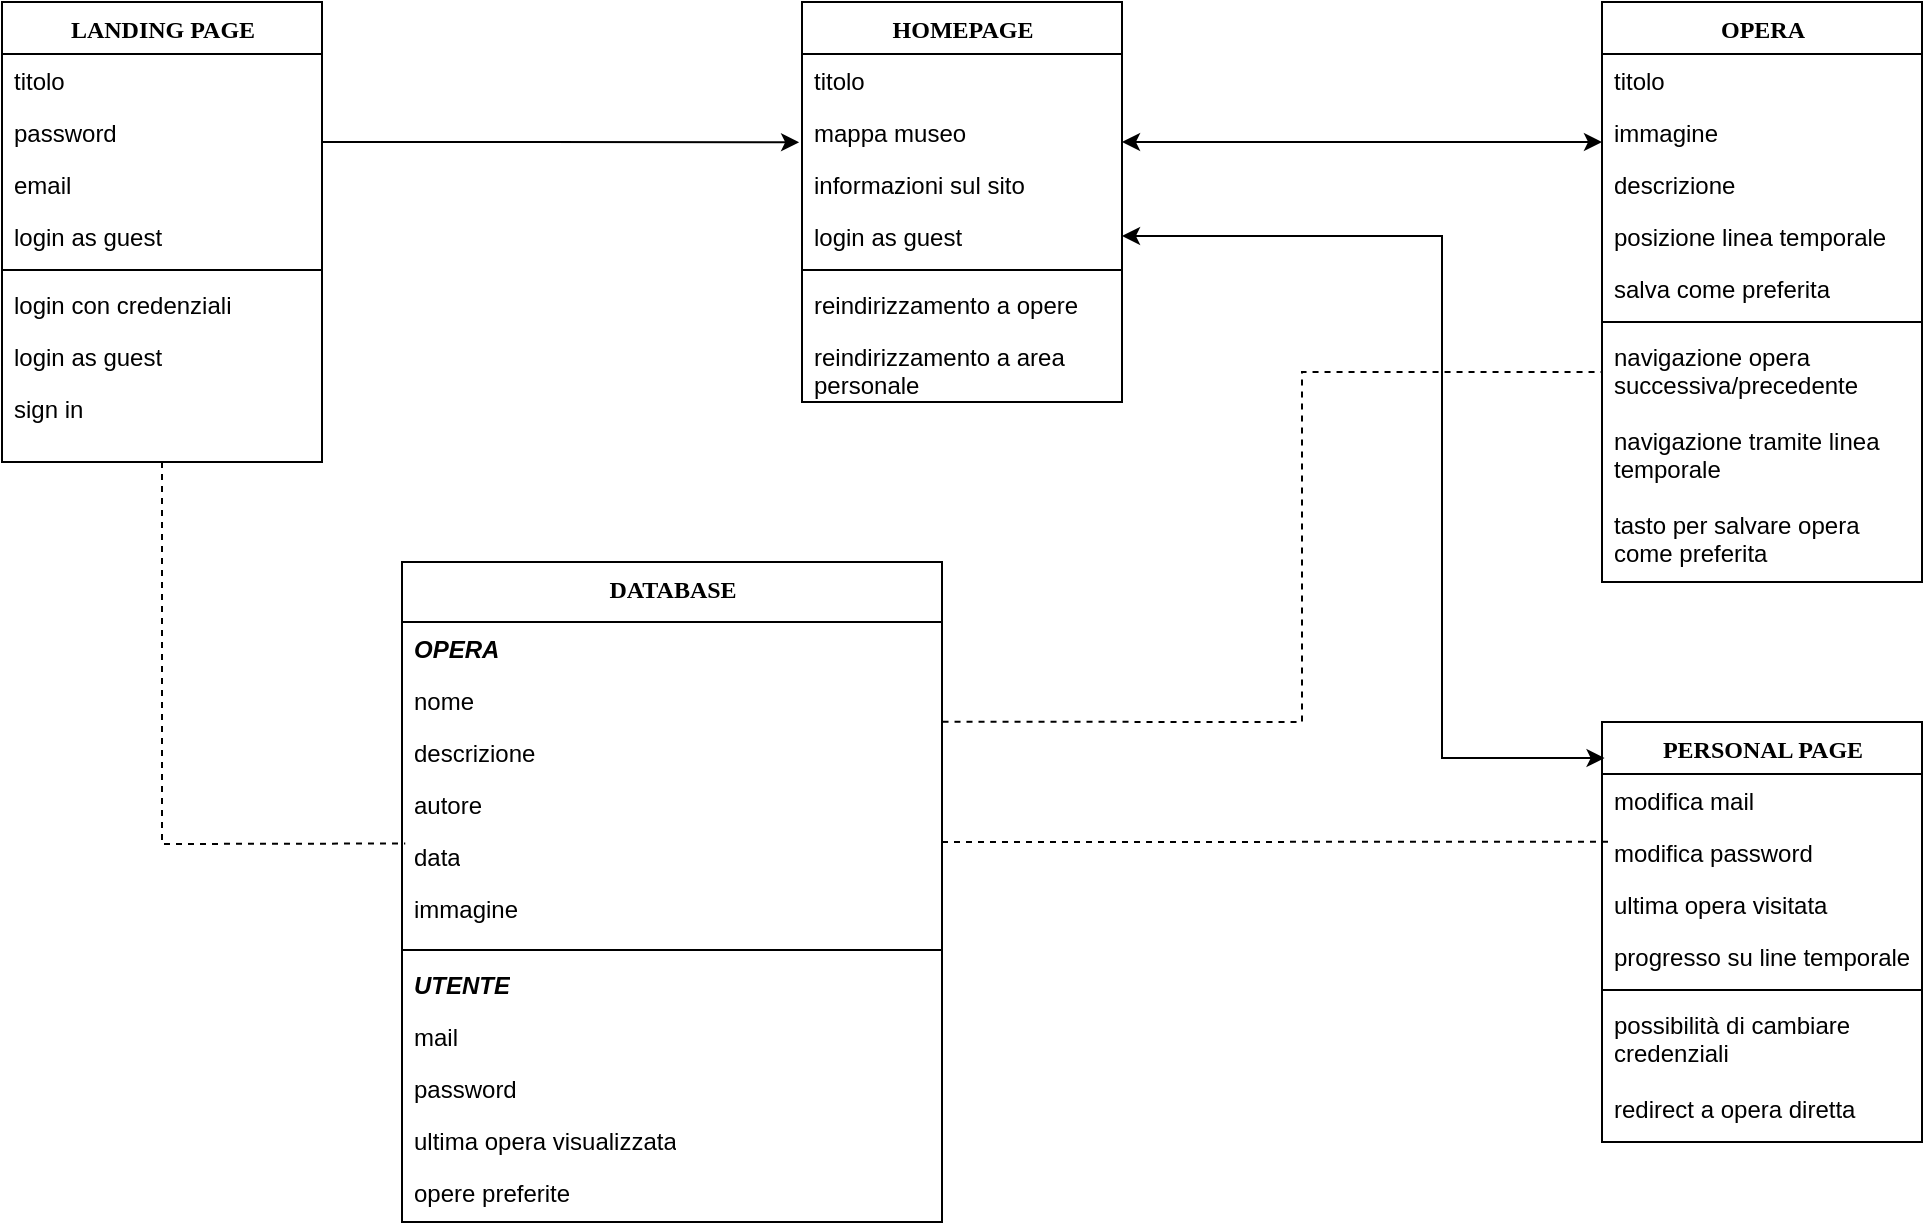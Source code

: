 <mxfile version="26.1.0">
  <diagram name="Page-1" id="9f46799a-70d6-7492-0946-bef42562c5a5">
    <mxGraphModel dx="1247" dy="821" grid="1" gridSize="10" guides="1" tooltips="1" connect="1" arrows="1" fold="1" page="1" pageScale="1" pageWidth="1100" pageHeight="850" background="none" math="0" shadow="0">
      <root>
        <mxCell id="0" />
        <mxCell id="1" parent="0" />
        <mxCell id="78961159f06e98e8-17" value="LANDING PAGE" style="swimlane;html=1;fontStyle=1;align=center;verticalAlign=top;childLayout=stackLayout;horizontal=1;startSize=26;horizontalStack=0;resizeParent=1;resizeLast=0;collapsible=1;marginBottom=0;swimlaneFillColor=#ffffff;rounded=0;shadow=0;comic=0;labelBackgroundColor=none;strokeWidth=1;fillColor=none;fontFamily=Verdana;fontSize=12" parent="1" vertex="1">
          <mxGeometry x="80" y="80" width="160" height="230" as="geometry" />
        </mxCell>
        <mxCell id="78961159f06e98e8-21" value="&lt;div&gt;titolo&lt;/div&gt;&lt;div&gt;&lt;br&gt;&lt;/div&gt;" style="text;html=1;strokeColor=none;fillColor=none;align=left;verticalAlign=top;spacingLeft=4;spacingRight=4;whiteSpace=wrap;overflow=hidden;rotatable=0;points=[[0,0.5],[1,0.5]];portConstraint=eastwest;" parent="78961159f06e98e8-17" vertex="1">
          <mxGeometry y="26" width="160" height="26" as="geometry" />
        </mxCell>
        <mxCell id="78961159f06e98e8-23" value="password" style="text;html=1;strokeColor=none;fillColor=none;align=left;verticalAlign=top;spacingLeft=4;spacingRight=4;whiteSpace=wrap;overflow=hidden;rotatable=0;points=[[0,0.5],[1,0.5]];portConstraint=eastwest;" parent="78961159f06e98e8-17" vertex="1">
          <mxGeometry y="52" width="160" height="26" as="geometry" />
        </mxCell>
        <mxCell id="SRX9MbeTftiWwYwlmaXi-3" value="email&lt;span style=&quot;white-space: pre;&quot;&gt;&#x9;&lt;/span&gt;" style="text;html=1;strokeColor=none;fillColor=none;align=left;verticalAlign=top;spacingLeft=4;spacingRight=4;whiteSpace=wrap;overflow=hidden;rotatable=0;points=[[0,0.5],[1,0.5]];portConstraint=eastwest;" vertex="1" parent="78961159f06e98e8-17">
          <mxGeometry y="78" width="160" height="26" as="geometry" />
        </mxCell>
        <mxCell id="78961159f06e98e8-25" value="login as guest" style="text;html=1;strokeColor=none;fillColor=none;align=left;verticalAlign=top;spacingLeft=4;spacingRight=4;whiteSpace=wrap;overflow=hidden;rotatable=0;points=[[0,0.5],[1,0.5]];portConstraint=eastwest;" parent="78961159f06e98e8-17" vertex="1">
          <mxGeometry y="104" width="160" height="26" as="geometry" />
        </mxCell>
        <mxCell id="78961159f06e98e8-19" value="" style="line;html=1;strokeWidth=1;fillColor=none;align=left;verticalAlign=middle;spacingTop=-1;spacingLeft=3;spacingRight=3;rotatable=0;labelPosition=right;points=[];portConstraint=eastwest;" parent="78961159f06e98e8-17" vertex="1">
          <mxGeometry y="130" width="160" height="8" as="geometry" />
        </mxCell>
        <mxCell id="78961159f06e98e8-20" value="login con credenziali&lt;span style=&quot;white-space: pre;&quot;&gt;&#x9;&lt;/span&gt;" style="text;html=1;strokeColor=none;fillColor=none;align=left;verticalAlign=top;spacingLeft=4;spacingRight=4;whiteSpace=wrap;overflow=hidden;rotatable=0;points=[[0,0.5],[1,0.5]];portConstraint=eastwest;" parent="78961159f06e98e8-17" vertex="1">
          <mxGeometry y="138" width="160" height="26" as="geometry" />
        </mxCell>
        <mxCell id="78961159f06e98e8-27" value="login as guest" style="text;html=1;strokeColor=none;fillColor=none;align=left;verticalAlign=top;spacingLeft=4;spacingRight=4;whiteSpace=wrap;overflow=hidden;rotatable=0;points=[[0,0.5],[1,0.5]];portConstraint=eastwest;" parent="78961159f06e98e8-17" vertex="1">
          <mxGeometry y="164" width="160" height="26" as="geometry" />
        </mxCell>
        <mxCell id="SRX9MbeTftiWwYwlmaXi-42" value="sign in" style="text;html=1;strokeColor=none;fillColor=none;align=left;verticalAlign=top;spacingLeft=4;spacingRight=4;whiteSpace=wrap;overflow=hidden;rotatable=0;points=[[0,0.5],[1,0.5]];portConstraint=eastwest;" vertex="1" parent="78961159f06e98e8-17">
          <mxGeometry y="190" width="160" height="26" as="geometry" />
        </mxCell>
        <mxCell id="SRX9MbeTftiWwYwlmaXi-4" value="" style="endArrow=classic;html=1;rounded=0;exitX=1.009;exitY=0.656;exitDx=0;exitDy=0;exitPerimeter=0;entryX=-0.009;entryY=0.698;entryDx=0;entryDy=0;entryPerimeter=0;" edge="1" parent="1" target="SRX9MbeTftiWwYwlmaXi-9">
          <mxGeometry width="50" height="50" relative="1" as="geometry">
            <mxPoint x="240.0" y="150.056" as="sourcePoint" />
            <mxPoint x="398.56" y="150" as="targetPoint" />
            <Array as="points">
              <mxPoint x="348.56" y="150" />
            </Array>
          </mxGeometry>
        </mxCell>
        <mxCell id="SRX9MbeTftiWwYwlmaXi-7" value="HOMEPAGE" style="swimlane;html=1;fontStyle=1;align=center;verticalAlign=top;childLayout=stackLayout;horizontal=1;startSize=26;horizontalStack=0;resizeParent=1;resizeLast=0;collapsible=1;marginBottom=0;swimlaneFillColor=#ffffff;rounded=0;shadow=0;comic=0;labelBackgroundColor=none;strokeWidth=1;fillColor=none;fontFamily=Verdana;fontSize=12" vertex="1" parent="1">
          <mxGeometry x="480" y="80" width="160" height="200" as="geometry" />
        </mxCell>
        <mxCell id="SRX9MbeTftiWwYwlmaXi-8" value="titolo" style="text;html=1;strokeColor=none;fillColor=none;align=left;verticalAlign=top;spacingLeft=4;spacingRight=4;whiteSpace=wrap;overflow=hidden;rotatable=0;points=[[0,0.5],[1,0.5]];portConstraint=eastwest;" vertex="1" parent="SRX9MbeTftiWwYwlmaXi-7">
          <mxGeometry y="26" width="160" height="26" as="geometry" />
        </mxCell>
        <mxCell id="SRX9MbeTftiWwYwlmaXi-9" value="mappa museo " style="text;html=1;strokeColor=none;fillColor=none;align=left;verticalAlign=top;spacingLeft=4;spacingRight=4;whiteSpace=wrap;overflow=hidden;rotatable=0;points=[[0,0.5],[1,0.5]];portConstraint=eastwest;" vertex="1" parent="SRX9MbeTftiWwYwlmaXi-7">
          <mxGeometry y="52" width="160" height="26" as="geometry" />
        </mxCell>
        <mxCell id="SRX9MbeTftiWwYwlmaXi-10" value="informazioni sul sito" style="text;html=1;strokeColor=none;fillColor=none;align=left;verticalAlign=top;spacingLeft=4;spacingRight=4;whiteSpace=wrap;overflow=hidden;rotatable=0;points=[[0,0.5],[1,0.5]];portConstraint=eastwest;" vertex="1" parent="SRX9MbeTftiWwYwlmaXi-7">
          <mxGeometry y="78" width="160" height="26" as="geometry" />
        </mxCell>
        <mxCell id="SRX9MbeTftiWwYwlmaXi-11" value="login as guest" style="text;html=1;strokeColor=none;fillColor=none;align=left;verticalAlign=top;spacingLeft=4;spacingRight=4;whiteSpace=wrap;overflow=hidden;rotatable=0;points=[[0,0.5],[1,0.5]];portConstraint=eastwest;" vertex="1" parent="SRX9MbeTftiWwYwlmaXi-7">
          <mxGeometry y="104" width="160" height="26" as="geometry" />
        </mxCell>
        <mxCell id="SRX9MbeTftiWwYwlmaXi-12" value="" style="line;html=1;strokeWidth=1;fillColor=none;align=left;verticalAlign=middle;spacingTop=-1;spacingLeft=3;spacingRight=3;rotatable=0;labelPosition=right;points=[];portConstraint=eastwest;" vertex="1" parent="SRX9MbeTftiWwYwlmaXi-7">
          <mxGeometry y="130" width="160" height="8" as="geometry" />
        </mxCell>
        <mxCell id="SRX9MbeTftiWwYwlmaXi-13" value="reindirizzamento a opere" style="text;html=1;strokeColor=none;fillColor=none;align=left;verticalAlign=top;spacingLeft=4;spacingRight=4;whiteSpace=wrap;overflow=hidden;rotatable=0;points=[[0,0.5],[1,0.5]];portConstraint=eastwest;" vertex="1" parent="SRX9MbeTftiWwYwlmaXi-7">
          <mxGeometry y="138" width="160" height="26" as="geometry" />
        </mxCell>
        <mxCell id="SRX9MbeTftiWwYwlmaXi-43" value="reindirizzamento a area personale" style="text;html=1;strokeColor=none;fillColor=none;align=left;verticalAlign=top;spacingLeft=4;spacingRight=4;whiteSpace=wrap;overflow=hidden;rotatable=0;points=[[0,0.5],[1,0.5]];portConstraint=eastwest;" vertex="1" parent="SRX9MbeTftiWwYwlmaXi-7">
          <mxGeometry y="164" width="160" height="36" as="geometry" />
        </mxCell>
        <mxCell id="SRX9MbeTftiWwYwlmaXi-15" value="OPERA" style="swimlane;html=1;fontStyle=1;align=center;verticalAlign=top;childLayout=stackLayout;horizontal=1;startSize=26;horizontalStack=0;resizeParent=1;resizeLast=0;collapsible=1;marginBottom=0;swimlaneFillColor=#ffffff;rounded=0;shadow=0;comic=0;labelBackgroundColor=none;strokeWidth=1;fillColor=none;fontFamily=Verdana;fontSize=12" vertex="1" parent="1">
          <mxGeometry x="880" y="80" width="160" height="290" as="geometry" />
        </mxCell>
        <mxCell id="SRX9MbeTftiWwYwlmaXi-16" value="titolo" style="text;html=1;strokeColor=none;fillColor=none;align=left;verticalAlign=top;spacingLeft=4;spacingRight=4;whiteSpace=wrap;overflow=hidden;rotatable=0;points=[[0,0.5],[1,0.5]];portConstraint=eastwest;" vertex="1" parent="SRX9MbeTftiWwYwlmaXi-15">
          <mxGeometry y="26" width="160" height="26" as="geometry" />
        </mxCell>
        <mxCell id="SRX9MbeTftiWwYwlmaXi-17" value="immagine" style="text;html=1;strokeColor=none;fillColor=none;align=left;verticalAlign=top;spacingLeft=4;spacingRight=4;whiteSpace=wrap;overflow=hidden;rotatable=0;points=[[0,0.5],[1,0.5]];portConstraint=eastwest;" vertex="1" parent="SRX9MbeTftiWwYwlmaXi-15">
          <mxGeometry y="52" width="160" height="26" as="geometry" />
        </mxCell>
        <mxCell id="SRX9MbeTftiWwYwlmaXi-18" value="descrizione" style="text;html=1;strokeColor=none;fillColor=none;align=left;verticalAlign=top;spacingLeft=4;spacingRight=4;whiteSpace=wrap;overflow=hidden;rotatable=0;points=[[0,0.5],[1,0.5]];portConstraint=eastwest;" vertex="1" parent="SRX9MbeTftiWwYwlmaXi-15">
          <mxGeometry y="78" width="160" height="26" as="geometry" />
        </mxCell>
        <mxCell id="SRX9MbeTftiWwYwlmaXi-19" value="posizione linea temporale" style="text;html=1;strokeColor=none;fillColor=none;align=left;verticalAlign=top;spacingLeft=4;spacingRight=4;whiteSpace=wrap;overflow=hidden;rotatable=0;points=[[0,0.5],[1,0.5]];portConstraint=eastwest;" vertex="1" parent="SRX9MbeTftiWwYwlmaXi-15">
          <mxGeometry y="104" width="160" height="26" as="geometry" />
        </mxCell>
        <mxCell id="SRX9MbeTftiWwYwlmaXi-34" value="salva come preferita" style="text;html=1;strokeColor=none;fillColor=none;align=left;verticalAlign=top;spacingLeft=4;spacingRight=4;whiteSpace=wrap;overflow=hidden;rotatable=0;points=[[0,0.5],[1,0.5]];portConstraint=eastwest;" vertex="1" parent="SRX9MbeTftiWwYwlmaXi-15">
          <mxGeometry y="130" width="160" height="26" as="geometry" />
        </mxCell>
        <mxCell id="SRX9MbeTftiWwYwlmaXi-20" value="" style="line;html=1;strokeWidth=1;fillColor=none;align=left;verticalAlign=middle;spacingTop=-1;spacingLeft=3;spacingRight=3;rotatable=0;labelPosition=right;points=[];portConstraint=eastwest;" vertex="1" parent="SRX9MbeTftiWwYwlmaXi-15">
          <mxGeometry y="156" width="160" height="8" as="geometry" />
        </mxCell>
        <mxCell id="SRX9MbeTftiWwYwlmaXi-21" value="navigazione opera successiva/precedente" style="text;html=1;strokeColor=none;fillColor=none;align=left;verticalAlign=top;spacingLeft=4;spacingRight=4;whiteSpace=wrap;overflow=hidden;rotatable=0;points=[[0,0.5],[1,0.5]];portConstraint=eastwest;" vertex="1" parent="SRX9MbeTftiWwYwlmaXi-15">
          <mxGeometry y="164" width="160" height="42" as="geometry" />
        </mxCell>
        <mxCell id="SRX9MbeTftiWwYwlmaXi-24" value="navigazione tramite linea temporale" style="text;html=1;strokeColor=none;fillColor=none;align=left;verticalAlign=top;spacingLeft=4;spacingRight=4;whiteSpace=wrap;overflow=hidden;rotatable=0;points=[[0,0.5],[1,0.5]];portConstraint=eastwest;" vertex="1" parent="SRX9MbeTftiWwYwlmaXi-15">
          <mxGeometry y="206" width="160" height="42" as="geometry" />
        </mxCell>
        <mxCell id="SRX9MbeTftiWwYwlmaXi-35" value="tasto per salvare opera come preferita" style="text;html=1;strokeColor=none;fillColor=none;align=left;verticalAlign=top;spacingLeft=4;spacingRight=4;whiteSpace=wrap;overflow=hidden;rotatable=0;points=[[0,0.5],[1,0.5]];portConstraint=eastwest;" vertex="1" parent="SRX9MbeTftiWwYwlmaXi-15">
          <mxGeometry y="248" width="160" height="42" as="geometry" />
        </mxCell>
        <mxCell id="SRX9MbeTftiWwYwlmaXi-25" value="PERSONAL PAGE" style="swimlane;html=1;fontStyle=1;align=center;verticalAlign=top;childLayout=stackLayout;horizontal=1;startSize=26;horizontalStack=0;resizeParent=1;resizeLast=0;collapsible=1;marginBottom=0;swimlaneFillColor=#ffffff;rounded=0;shadow=0;comic=0;labelBackgroundColor=none;strokeWidth=1;fillColor=none;fontFamily=Verdana;fontSize=12" vertex="1" parent="1">
          <mxGeometry x="880" y="440" width="160" height="210" as="geometry" />
        </mxCell>
        <mxCell id="SRX9MbeTftiWwYwlmaXi-26" value="modifica mail&lt;span style=&quot;white-space: pre;&quot;&gt;&#x9;&lt;/span&gt;" style="text;html=1;strokeColor=none;fillColor=none;align=left;verticalAlign=top;spacingLeft=4;spacingRight=4;whiteSpace=wrap;overflow=hidden;rotatable=0;points=[[0,0.5],[1,0.5]];portConstraint=eastwest;" vertex="1" parent="SRX9MbeTftiWwYwlmaXi-25">
          <mxGeometry y="26" width="160" height="26" as="geometry" />
        </mxCell>
        <mxCell id="SRX9MbeTftiWwYwlmaXi-27" value="modifica password" style="text;html=1;strokeColor=none;fillColor=none;align=left;verticalAlign=top;spacingLeft=4;spacingRight=4;whiteSpace=wrap;overflow=hidden;rotatable=0;points=[[0,0.5],[1,0.5]];portConstraint=eastwest;" vertex="1" parent="SRX9MbeTftiWwYwlmaXi-25">
          <mxGeometry y="52" width="160" height="26" as="geometry" />
        </mxCell>
        <mxCell id="SRX9MbeTftiWwYwlmaXi-28" value="ultima opera visitata" style="text;html=1;strokeColor=none;fillColor=none;align=left;verticalAlign=top;spacingLeft=4;spacingRight=4;whiteSpace=wrap;overflow=hidden;rotatable=0;points=[[0,0.5],[1,0.5]];portConstraint=eastwest;" vertex="1" parent="SRX9MbeTftiWwYwlmaXi-25">
          <mxGeometry y="78" width="160" height="26" as="geometry" />
        </mxCell>
        <mxCell id="SRX9MbeTftiWwYwlmaXi-29" value="progresso su line temporale" style="text;html=1;strokeColor=none;fillColor=none;align=left;verticalAlign=top;spacingLeft=4;spacingRight=4;whiteSpace=wrap;overflow=hidden;rotatable=0;points=[[0,0.5],[1,0.5]];portConstraint=eastwest;" vertex="1" parent="SRX9MbeTftiWwYwlmaXi-25">
          <mxGeometry y="104" width="160" height="26" as="geometry" />
        </mxCell>
        <mxCell id="SRX9MbeTftiWwYwlmaXi-30" value="" style="line;html=1;strokeWidth=1;fillColor=none;align=left;verticalAlign=middle;spacingTop=-1;spacingLeft=3;spacingRight=3;rotatable=0;labelPosition=right;points=[];portConstraint=eastwest;" vertex="1" parent="SRX9MbeTftiWwYwlmaXi-25">
          <mxGeometry y="130" width="160" height="8" as="geometry" />
        </mxCell>
        <mxCell id="SRX9MbeTftiWwYwlmaXi-31" value="possibilità di cambiare credenziali" style="text;html=1;strokeColor=none;fillColor=none;align=left;verticalAlign=top;spacingLeft=4;spacingRight=4;whiteSpace=wrap;overflow=hidden;rotatable=0;points=[[0,0.5],[1,0.5]];portConstraint=eastwest;" vertex="1" parent="SRX9MbeTftiWwYwlmaXi-25">
          <mxGeometry y="138" width="160" height="42" as="geometry" />
        </mxCell>
        <mxCell id="SRX9MbeTftiWwYwlmaXi-32" value="redirect a opera diretta" style="text;html=1;strokeColor=none;fillColor=none;align=left;verticalAlign=top;spacingLeft=4;spacingRight=4;whiteSpace=wrap;overflow=hidden;rotatable=0;points=[[0,0.5],[1,0.5]];portConstraint=eastwest;" vertex="1" parent="SRX9MbeTftiWwYwlmaXi-25">
          <mxGeometry y="180" width="160" height="26" as="geometry" />
        </mxCell>
        <mxCell id="SRX9MbeTftiWwYwlmaXi-49" value="" style="endArrow=classic;startArrow=classic;html=1;rounded=0;entryX=1;entryY=0.5;entryDx=0;entryDy=0;exitX=0.008;exitY=0.086;exitDx=0;exitDy=0;exitPerimeter=0;" edge="1" parent="1" source="SRX9MbeTftiWwYwlmaXi-25" target="SRX9MbeTftiWwYwlmaXi-11">
          <mxGeometry width="50" height="50" relative="1" as="geometry">
            <mxPoint x="878.56" y="458.16" as="sourcePoint" />
            <mxPoint x="640" y="260" as="targetPoint" />
            <Array as="points">
              <mxPoint x="800" y="458" />
              <mxPoint x="800" y="197" />
            </Array>
          </mxGeometry>
        </mxCell>
        <mxCell id="SRX9MbeTftiWwYwlmaXi-50" value="" style="endArrow=classic;startArrow=classic;html=1;rounded=0;entryX=1;entryY=0.5;entryDx=0;entryDy=0;exitX=0;exitY=0.5;exitDx=0;exitDy=0;" edge="1" parent="1">
          <mxGeometry width="50" height="50" relative="1" as="geometry">
            <mxPoint x="880" y="150.0" as="sourcePoint" />
            <mxPoint x="640" y="150.0" as="targetPoint" />
            <Array as="points">
              <mxPoint x="790" y="150" />
            </Array>
          </mxGeometry>
        </mxCell>
        <mxCell id="SRX9MbeTftiWwYwlmaXi-56" value="DATABASE" style="swimlane;html=1;fontStyle=1;align=center;verticalAlign=top;childLayout=stackLayout;horizontal=1;startSize=30;horizontalStack=0;resizeParent=1;resizeLast=0;collapsible=1;marginBottom=0;swimlaneFillColor=#ffffff;rounded=0;shadow=0;comic=0;labelBackgroundColor=none;strokeWidth=1;fillColor=none;fontFamily=Verdana;fontSize=12" vertex="1" parent="1">
          <mxGeometry x="280" y="360" width="270" height="330" as="geometry" />
        </mxCell>
        <mxCell id="SRX9MbeTftiWwYwlmaXi-57" value="&lt;b&gt;&lt;i&gt;OPERA&lt;/i&gt;&lt;/b&gt;" style="text;html=1;strokeColor=none;fillColor=none;align=left;verticalAlign=top;spacingLeft=4;spacingRight=4;whiteSpace=wrap;overflow=hidden;rotatable=0;points=[[0,0.5],[1,0.5]];portConstraint=eastwest;rounded=0;shadow=0;" vertex="1" parent="SRX9MbeTftiWwYwlmaXi-56">
          <mxGeometry y="30" width="270" height="26" as="geometry" />
        </mxCell>
        <mxCell id="SRX9MbeTftiWwYwlmaXi-58" value="nome" style="text;html=1;strokeColor=none;fillColor=none;align=left;verticalAlign=top;spacingLeft=4;spacingRight=4;whiteSpace=wrap;overflow=hidden;rotatable=0;points=[[0,0.5],[1,0.5]];portConstraint=eastwest;" vertex="1" parent="SRX9MbeTftiWwYwlmaXi-56">
          <mxGeometry y="56" width="270" height="26" as="geometry" />
        </mxCell>
        <mxCell id="SRX9MbeTftiWwYwlmaXi-59" value="descrizione" style="text;html=1;strokeColor=none;fillColor=none;align=left;verticalAlign=top;spacingLeft=4;spacingRight=4;whiteSpace=wrap;overflow=hidden;rotatable=0;points=[[0,0.5],[1,0.5]];portConstraint=eastwest;" vertex="1" parent="SRX9MbeTftiWwYwlmaXi-56">
          <mxGeometry y="82" width="270" height="26" as="geometry" />
        </mxCell>
        <mxCell id="SRX9MbeTftiWwYwlmaXi-62" value="&lt;div&gt;autore&lt;/div&gt;&lt;div&gt;&lt;br&gt;&lt;/div&gt;" style="text;html=1;strokeColor=none;fillColor=none;align=left;verticalAlign=top;spacingLeft=4;spacingRight=4;whiteSpace=wrap;overflow=hidden;rotatable=0;points=[[0,0.5],[1,0.5]];portConstraint=eastwest;" vertex="1" parent="SRX9MbeTftiWwYwlmaXi-56">
          <mxGeometry y="108" width="270" height="26" as="geometry" />
        </mxCell>
        <mxCell id="SRX9MbeTftiWwYwlmaXi-63" value="&lt;div&gt;data&lt;/div&gt;&lt;div&gt;&lt;br&gt;&lt;/div&gt;" style="text;html=1;strokeColor=none;fillColor=none;align=left;verticalAlign=top;spacingLeft=4;spacingRight=4;whiteSpace=wrap;overflow=hidden;rotatable=0;points=[[0,0.5],[1,0.5]];portConstraint=eastwest;" vertex="1" parent="SRX9MbeTftiWwYwlmaXi-56">
          <mxGeometry y="134" width="270" height="26" as="geometry" />
        </mxCell>
        <mxCell id="SRX9MbeTftiWwYwlmaXi-65" value="immagine" style="text;html=1;strokeColor=none;fillColor=none;align=left;verticalAlign=top;spacingLeft=4;spacingRight=4;whiteSpace=wrap;overflow=hidden;rotatable=0;points=[[0,0.5],[1,0.5]];portConstraint=eastwest;" vertex="1" parent="SRX9MbeTftiWwYwlmaXi-56">
          <mxGeometry y="160" width="270" height="30" as="geometry" />
        </mxCell>
        <mxCell id="SRX9MbeTftiWwYwlmaXi-67" value="" style="line;strokeWidth=1;fillColor=none;align=left;verticalAlign=middle;spacingTop=-1;spacingLeft=3;spacingRight=3;rotatable=0;labelPosition=right;points=[];portConstraint=eastwest;strokeColor=inherit;" vertex="1" parent="SRX9MbeTftiWwYwlmaXi-56">
          <mxGeometry y="190" width="270" height="8" as="geometry" />
        </mxCell>
        <mxCell id="SRX9MbeTftiWwYwlmaXi-68" value="&lt;b&gt;&lt;i&gt;UTENTE&lt;/i&gt;&lt;/b&gt;" style="text;html=1;strokeColor=none;fillColor=none;align=left;verticalAlign=top;spacingLeft=4;spacingRight=4;whiteSpace=wrap;overflow=hidden;rotatable=0;points=[[0,0.5],[1,0.5]];portConstraint=eastwest;rounded=0;shadow=0;" vertex="1" parent="SRX9MbeTftiWwYwlmaXi-56">
          <mxGeometry y="198" width="270" height="26" as="geometry" />
        </mxCell>
        <mxCell id="SRX9MbeTftiWwYwlmaXi-69" value="mail&lt;span style=&quot;white-space: pre;&quot;&gt;&#x9;&lt;/span&gt;" style="text;html=1;strokeColor=none;fillColor=none;align=left;verticalAlign=top;spacingLeft=4;spacingRight=4;whiteSpace=wrap;overflow=hidden;rotatable=0;points=[[0,0.5],[1,0.5]];portConstraint=eastwest;" vertex="1" parent="SRX9MbeTftiWwYwlmaXi-56">
          <mxGeometry y="224" width="270" height="26" as="geometry" />
        </mxCell>
        <mxCell id="SRX9MbeTftiWwYwlmaXi-70" value="password" style="text;html=1;strokeColor=none;fillColor=none;align=left;verticalAlign=top;spacingLeft=4;spacingRight=4;whiteSpace=wrap;overflow=hidden;rotatable=0;points=[[0,0.5],[1,0.5]];portConstraint=eastwest;" vertex="1" parent="SRX9MbeTftiWwYwlmaXi-56">
          <mxGeometry y="250" width="270" height="26" as="geometry" />
        </mxCell>
        <mxCell id="SRX9MbeTftiWwYwlmaXi-71" value="ultima opera visualizzata" style="text;html=1;strokeColor=none;fillColor=none;align=left;verticalAlign=top;spacingLeft=4;spacingRight=4;whiteSpace=wrap;overflow=hidden;rotatable=0;points=[[0,0.5],[1,0.5]];portConstraint=eastwest;" vertex="1" parent="SRX9MbeTftiWwYwlmaXi-56">
          <mxGeometry y="276" width="270" height="26" as="geometry" />
        </mxCell>
        <mxCell id="SRX9MbeTftiWwYwlmaXi-72" value="opere preferite" style="text;html=1;strokeColor=none;fillColor=none;align=left;verticalAlign=top;spacingLeft=4;spacingRight=4;whiteSpace=wrap;overflow=hidden;rotatable=0;points=[[0,0.5],[1,0.5]];portConstraint=eastwest;" vertex="1" parent="SRX9MbeTftiWwYwlmaXi-56">
          <mxGeometry y="302" width="270" height="26" as="geometry" />
        </mxCell>
        <mxCell id="SRX9MbeTftiWwYwlmaXi-66" value="" style="endArrow=none;dashed=1;html=1;rounded=0;entryX=0.021;entryY=0.303;entryDx=0;entryDy=0;entryPerimeter=0;" edge="1" parent="1" target="SRX9MbeTftiWwYwlmaXi-27">
          <mxGeometry width="50" height="50" relative="1" as="geometry">
            <mxPoint x="550" y="500" as="sourcePoint" />
            <mxPoint x="740" y="510" as="targetPoint" />
          </mxGeometry>
        </mxCell>
        <mxCell id="SRX9MbeTftiWwYwlmaXi-73" value="" style="endArrow=none;dashed=1;html=1;rounded=0;entryX=0.006;entryY=0.259;entryDx=0;entryDy=0;entryPerimeter=0;exitX=0.5;exitY=1;exitDx=0;exitDy=0;" edge="1" parent="1" source="78961159f06e98e8-17" target="SRX9MbeTftiWwYwlmaXi-63">
          <mxGeometry width="50" height="50" relative="1" as="geometry">
            <mxPoint x="180" y="550" as="sourcePoint" />
            <mxPoint x="230" y="500" as="targetPoint" />
            <Array as="points">
              <mxPoint x="160" y="501" />
            </Array>
          </mxGeometry>
        </mxCell>
        <mxCell id="SRX9MbeTftiWwYwlmaXi-74" value="" style="endArrow=none;dashed=1;html=1;rounded=0;entryX=0;entryY=0.5;entryDx=0;entryDy=0;exitX=1.001;exitY=0.918;exitDx=0;exitDy=0;exitPerimeter=0;" edge="1" parent="1" source="SRX9MbeTftiWwYwlmaXi-58" target="SRX9MbeTftiWwYwlmaXi-21">
          <mxGeometry width="50" height="50" relative="1" as="geometry">
            <mxPoint x="600" y="500" as="sourcePoint" />
            <mxPoint x="650" y="450" as="targetPoint" />
            <Array as="points">
              <mxPoint x="730" y="440" />
              <mxPoint x="730" y="265" />
            </Array>
          </mxGeometry>
        </mxCell>
      </root>
    </mxGraphModel>
  </diagram>
</mxfile>

